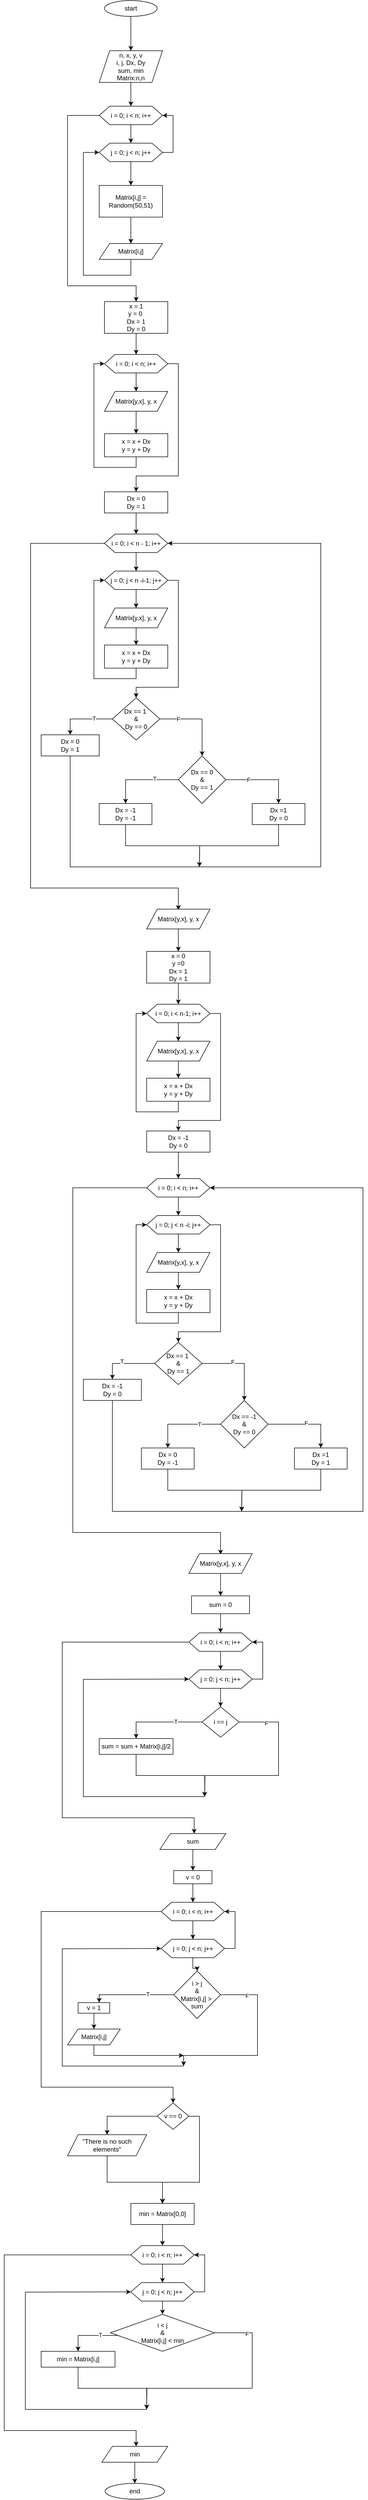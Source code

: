 <mxfile version="15.5.7" type="device"><diagram id="1k1u5qSZT7Tq1WpaiuuG" name="Page-1"><mxGraphModel dx="1221" dy="672" grid="1" gridSize="10" guides="1" tooltips="1" connect="1" arrows="1" fold="1" page="1" pageScale="1" pageWidth="827" pageHeight="1169" math="0" shadow="0"><root><mxCell id="0"/><mxCell id="1" parent="0"/><mxCell id="wNtb1udizEeL7mO5j3pM-4" value="" style="edgeStyle=orthogonalEdgeStyle;rounded=0;orthogonalLoop=1;jettySize=auto;html=1;" edge="1" parent="1" source="wNtb1udizEeL7mO5j3pM-2" target="wNtb1udizEeL7mO5j3pM-3"><mxGeometry relative="1" as="geometry"/></mxCell><mxCell id="wNtb1udizEeL7mO5j3pM-2" value="start" style="ellipse;whiteSpace=wrap;html=1;" vertex="1" parent="1"><mxGeometry x="340" y="40" width="100" height="30" as="geometry"/></mxCell><mxCell id="wNtb1udizEeL7mO5j3pM-6" value="" style="edgeStyle=orthogonalEdgeStyle;rounded=0;orthogonalLoop=1;jettySize=auto;html=1;" edge="1" parent="1" source="wNtb1udizEeL7mO5j3pM-3" target="wNtb1udizEeL7mO5j3pM-5"><mxGeometry relative="1" as="geometry"/></mxCell><mxCell id="wNtb1udizEeL7mO5j3pM-3" value="n, x, y, v&lt;br&gt;i, j, Dx, Dy&lt;br&gt;sum, min&lt;br&gt;Matrix:n,n&lt;br&gt;" style="shape=parallelogram;perimeter=parallelogramPerimeter;whiteSpace=wrap;html=1;fixedSize=1;" vertex="1" parent="1"><mxGeometry x="330" y="135" width="120" height="60" as="geometry"/></mxCell><mxCell id="wNtb1udizEeL7mO5j3pM-8" value="" style="edgeStyle=orthogonalEdgeStyle;rounded=0;orthogonalLoop=1;jettySize=auto;html=1;" edge="1" parent="1" source="wNtb1udizEeL7mO5j3pM-5" target="wNtb1udizEeL7mO5j3pM-7"><mxGeometry relative="1" as="geometry"/></mxCell><mxCell id="wNtb1udizEeL7mO5j3pM-15" style="edgeStyle=orthogonalEdgeStyle;rounded=0;orthogonalLoop=1;jettySize=auto;html=1;exitX=0;exitY=0.5;exitDx=0;exitDy=0;entryX=0.5;entryY=0;entryDx=0;entryDy=0;" edge="1" parent="1" source="wNtb1udizEeL7mO5j3pM-5" target="wNtb1udizEeL7mO5j3pM-16"><mxGeometry relative="1" as="geometry"><mxPoint x="400" y="640" as="targetPoint"/><Array as="points"><mxPoint x="270" y="258"/><mxPoint x="270" y="580"/><mxPoint x="400" y="580"/></Array></mxGeometry></mxCell><mxCell id="wNtb1udizEeL7mO5j3pM-5" value="i = 0; i &amp;lt; n; i++" style="shape=hexagon;perimeter=hexagonPerimeter2;whiteSpace=wrap;html=1;fixedSize=1;" vertex="1" parent="1"><mxGeometry x="330" y="240" width="120" height="35" as="geometry"/></mxCell><mxCell id="wNtb1udizEeL7mO5j3pM-10" value="" style="edgeStyle=orthogonalEdgeStyle;rounded=0;orthogonalLoop=1;jettySize=auto;html=1;" edge="1" parent="1" source="wNtb1udizEeL7mO5j3pM-7" target="wNtb1udizEeL7mO5j3pM-9"><mxGeometry relative="1" as="geometry"/></mxCell><mxCell id="wNtb1udizEeL7mO5j3pM-14" style="edgeStyle=orthogonalEdgeStyle;rounded=0;orthogonalLoop=1;jettySize=auto;html=1;exitX=1;exitY=0.5;exitDx=0;exitDy=0;entryX=1;entryY=0.5;entryDx=0;entryDy=0;" edge="1" parent="1" source="wNtb1udizEeL7mO5j3pM-7" target="wNtb1udizEeL7mO5j3pM-5"><mxGeometry relative="1" as="geometry"/></mxCell><mxCell id="wNtb1udizEeL7mO5j3pM-7" value="j = 0; j &amp;lt; n; j++" style="shape=hexagon;perimeter=hexagonPerimeter2;whiteSpace=wrap;html=1;fixedSize=1;" vertex="1" parent="1"><mxGeometry x="330" y="310" width="120" height="35" as="geometry"/></mxCell><mxCell id="wNtb1udizEeL7mO5j3pM-12" value="" style="edgeStyle=orthogonalEdgeStyle;rounded=0;orthogonalLoop=1;jettySize=auto;html=1;" edge="1" parent="1" source="wNtb1udizEeL7mO5j3pM-9" target="wNtb1udizEeL7mO5j3pM-11"><mxGeometry relative="1" as="geometry"/></mxCell><mxCell id="wNtb1udizEeL7mO5j3pM-9" value="Matrix[i,j] = Random(50,51)" style="whiteSpace=wrap;html=1;" vertex="1" parent="1"><mxGeometry x="330" y="390" width="120" height="60" as="geometry"/></mxCell><mxCell id="wNtb1udizEeL7mO5j3pM-13" style="edgeStyle=orthogonalEdgeStyle;rounded=0;orthogonalLoop=1;jettySize=auto;html=1;exitX=0.5;exitY=1;exitDx=0;exitDy=0;entryX=0;entryY=0.5;entryDx=0;entryDy=0;" edge="1" parent="1" source="wNtb1udizEeL7mO5j3pM-11" target="wNtb1udizEeL7mO5j3pM-7"><mxGeometry relative="1" as="geometry"><Array as="points"><mxPoint x="390" y="560"/><mxPoint x="300" y="560"/><mxPoint x="300" y="328"/></Array></mxGeometry></mxCell><mxCell id="wNtb1udizEeL7mO5j3pM-11" value="Matrix[i,j]" style="shape=parallelogram;perimeter=parallelogramPerimeter;whiteSpace=wrap;html=1;fixedSize=1;" vertex="1" parent="1"><mxGeometry x="330" y="500" width="120" height="30" as="geometry"/></mxCell><mxCell id="wNtb1udizEeL7mO5j3pM-19" value="" style="edgeStyle=orthogonalEdgeStyle;rounded=0;orthogonalLoop=1;jettySize=auto;html=1;" edge="1" parent="1" source="wNtb1udizEeL7mO5j3pM-16" target="wNtb1udizEeL7mO5j3pM-18"><mxGeometry relative="1" as="geometry"/></mxCell><mxCell id="wNtb1udizEeL7mO5j3pM-16" value="x = 1&lt;br&gt;y = 0&amp;nbsp;&lt;br&gt;Dx = 1&lt;br&gt;Dy = 0" style="rounded=0;whiteSpace=wrap;html=1;" vertex="1" parent="1"><mxGeometry x="340" y="610" width="120" height="60" as="geometry"/></mxCell><mxCell id="wNtb1udizEeL7mO5j3pM-21" value="" style="edgeStyle=orthogonalEdgeStyle;rounded=0;orthogonalLoop=1;jettySize=auto;html=1;" edge="1" parent="1" source="wNtb1udizEeL7mO5j3pM-18" target="wNtb1udizEeL7mO5j3pM-20"><mxGeometry relative="1" as="geometry"/></mxCell><mxCell id="wNtb1udizEeL7mO5j3pM-26" style="edgeStyle=orthogonalEdgeStyle;rounded=0;orthogonalLoop=1;jettySize=auto;html=1;exitX=1;exitY=0.5;exitDx=0;exitDy=0;entryX=0.5;entryY=0;entryDx=0;entryDy=0;" edge="1" parent="1" source="wNtb1udizEeL7mO5j3pM-18" target="wNtb1udizEeL7mO5j3pM-25"><mxGeometry relative="1" as="geometry"><Array as="points"><mxPoint x="480" y="728"/><mxPoint x="480" y="940"/><mxPoint x="400" y="940"/></Array></mxGeometry></mxCell><mxCell id="wNtb1udizEeL7mO5j3pM-18" value="i = 0; i &amp;lt; n; i++" style="shape=hexagon;perimeter=hexagonPerimeter2;whiteSpace=wrap;html=1;fixedSize=1;" vertex="1" parent="1"><mxGeometry x="340" y="710" width="120" height="35" as="geometry"/></mxCell><mxCell id="wNtb1udizEeL7mO5j3pM-23" value="" style="edgeStyle=orthogonalEdgeStyle;rounded=0;orthogonalLoop=1;jettySize=auto;html=1;" edge="1" parent="1" source="wNtb1udizEeL7mO5j3pM-20" target="wNtb1udizEeL7mO5j3pM-22"><mxGeometry relative="1" as="geometry"/></mxCell><mxCell id="wNtb1udizEeL7mO5j3pM-20" value="Matrix[y,x], y, x" style="shape=parallelogram;perimeter=parallelogramPerimeter;whiteSpace=wrap;html=1;fixedSize=1;" vertex="1" parent="1"><mxGeometry x="340" y="780" width="120" height="37.5" as="geometry"/></mxCell><mxCell id="wNtb1udizEeL7mO5j3pM-24" style="edgeStyle=orthogonalEdgeStyle;rounded=0;orthogonalLoop=1;jettySize=auto;html=1;exitX=0.5;exitY=1;exitDx=0;exitDy=0;entryX=0;entryY=0.5;entryDx=0;entryDy=0;" edge="1" parent="1" source="wNtb1udizEeL7mO5j3pM-22" target="wNtb1udizEeL7mO5j3pM-18"><mxGeometry relative="1" as="geometry"/></mxCell><mxCell id="wNtb1udizEeL7mO5j3pM-22" value="x = x + Dx&lt;br&gt;y = y + Dy" style="whiteSpace=wrap;html=1;" vertex="1" parent="1"><mxGeometry x="340" y="860" width="120" height="43.75" as="geometry"/></mxCell><mxCell id="wNtb1udizEeL7mO5j3pM-28" value="" style="edgeStyle=orthogonalEdgeStyle;rounded=0;orthogonalLoop=1;jettySize=auto;html=1;entryX=0.5;entryY=0;entryDx=0;entryDy=0;" edge="1" parent="1" source="wNtb1udizEeL7mO5j3pM-25" target="wNtb1udizEeL7mO5j3pM-29"><mxGeometry relative="1" as="geometry"><mxPoint x="400" y="1070" as="targetPoint"/></mxGeometry></mxCell><mxCell id="wNtb1udizEeL7mO5j3pM-25" value="Dx = 0&lt;br&gt;Dy = 1" style="rounded=0;whiteSpace=wrap;html=1;" vertex="1" parent="1"><mxGeometry x="340" y="970" width="120" height="40" as="geometry"/></mxCell><mxCell id="wNtb1udizEeL7mO5j3pM-31" value="" style="edgeStyle=orthogonalEdgeStyle;rounded=0;orthogonalLoop=1;jettySize=auto;html=1;" edge="1" parent="1" source="wNtb1udizEeL7mO5j3pM-29" target="wNtb1udizEeL7mO5j3pM-30"><mxGeometry relative="1" as="geometry"/></mxCell><mxCell id="wNtb1udizEeL7mO5j3pM-52" style="edgeStyle=orthogonalEdgeStyle;rounded=0;orthogonalLoop=1;jettySize=auto;html=1;exitX=0;exitY=0.5;exitDx=0;exitDy=0;" edge="1" parent="1" source="wNtb1udizEeL7mO5j3pM-29"><mxGeometry relative="1" as="geometry"><mxPoint x="480" y="1761.6" as="targetPoint"/><Array as="points"><mxPoint x="200" y="1068"/><mxPoint x="200" y="1720"/><mxPoint x="480" y="1720"/></Array></mxGeometry></mxCell><mxCell id="wNtb1udizEeL7mO5j3pM-29" value="i = 0; i &amp;lt; n - 1; i++" style="shape=hexagon;perimeter=hexagonPerimeter2;whiteSpace=wrap;html=1;fixedSize=1;" vertex="1" parent="1"><mxGeometry x="340" y="1050" width="120" height="35" as="geometry"/></mxCell><mxCell id="wNtb1udizEeL7mO5j3pM-33" value="" style="edgeStyle=orthogonalEdgeStyle;rounded=0;orthogonalLoop=1;jettySize=auto;html=1;" edge="1" parent="1" source="wNtb1udizEeL7mO5j3pM-30" target="wNtb1udizEeL7mO5j3pM-32"><mxGeometry relative="1" as="geometry"/></mxCell><mxCell id="wNtb1udizEeL7mO5j3pM-37" style="edgeStyle=orthogonalEdgeStyle;rounded=0;orthogonalLoop=1;jettySize=auto;html=1;exitX=1;exitY=0.5;exitDx=0;exitDy=0;" edge="1" parent="1" source="wNtb1udizEeL7mO5j3pM-30"><mxGeometry relative="1" as="geometry"><mxPoint x="400" y="1360" as="targetPoint"/><Array as="points"><mxPoint x="480" y="1138"/><mxPoint x="480" y="1340"/><mxPoint x="400" y="1340"/></Array></mxGeometry></mxCell><mxCell id="wNtb1udizEeL7mO5j3pM-30" value="j = 0; j &amp;lt; n -i-1; j++" style="shape=hexagon;perimeter=hexagonPerimeter2;whiteSpace=wrap;html=1;fixedSize=1;" vertex="1" parent="1"><mxGeometry x="340" y="1120" width="120" height="35" as="geometry"/></mxCell><mxCell id="wNtb1udizEeL7mO5j3pM-35" value="" style="edgeStyle=orthogonalEdgeStyle;rounded=0;orthogonalLoop=1;jettySize=auto;html=1;" edge="1" parent="1" source="wNtb1udizEeL7mO5j3pM-32" target="wNtb1udizEeL7mO5j3pM-34"><mxGeometry relative="1" as="geometry"/></mxCell><mxCell id="wNtb1udizEeL7mO5j3pM-32" value="Matrix[y,x], y, x" style="shape=parallelogram;perimeter=parallelogramPerimeter;whiteSpace=wrap;html=1;fixedSize=1;" vertex="1" parent="1"><mxGeometry x="340" y="1190" width="120" height="37.5" as="geometry"/></mxCell><mxCell id="wNtb1udizEeL7mO5j3pM-36" style="edgeStyle=orthogonalEdgeStyle;rounded=0;orthogonalLoop=1;jettySize=auto;html=1;exitX=0.5;exitY=1;exitDx=0;exitDy=0;entryX=0;entryY=0.5;entryDx=0;entryDy=0;" edge="1" parent="1" source="wNtb1udizEeL7mO5j3pM-34" target="wNtb1udizEeL7mO5j3pM-30"><mxGeometry relative="1" as="geometry"/></mxCell><mxCell id="wNtb1udizEeL7mO5j3pM-34" value="x = x + Dx&lt;br&gt;y = y + Dy" style="whiteSpace=wrap;html=1;" vertex="1" parent="1"><mxGeometry x="340" y="1260" width="120" height="43.75" as="geometry"/></mxCell><mxCell id="wNtb1udizEeL7mO5j3pM-40" value="" style="edgeStyle=orthogonalEdgeStyle;rounded=0;orthogonalLoop=1;jettySize=auto;html=1;entryX=0.5;entryY=0;entryDx=0;entryDy=0;" edge="1" parent="1" source="wNtb1udizEeL7mO5j3pM-38" target="wNtb1udizEeL7mO5j3pM-39"><mxGeometry relative="1" as="geometry"><Array as="points"><mxPoint x="275" y="1400"/></Array></mxGeometry></mxCell><mxCell id="wNtb1udizEeL7mO5j3pM-158" value="T" style="edgeLabel;html=1;align=center;verticalAlign=middle;resizable=0;points=[];" vertex="1" connectable="0" parent="wNtb1udizEeL7mO5j3pM-40"><mxGeometry x="-0.366" y="-1" relative="1" as="geometry"><mxPoint as="offset"/></mxGeometry></mxCell><mxCell id="wNtb1udizEeL7mO5j3pM-42" value="" style="edgeStyle=orthogonalEdgeStyle;rounded=0;orthogonalLoop=1;jettySize=auto;html=1;" edge="1" parent="1" source="wNtb1udizEeL7mO5j3pM-38" target="wNtb1udizEeL7mO5j3pM-41"><mxGeometry relative="1" as="geometry"/></mxCell><mxCell id="wNtb1udizEeL7mO5j3pM-159" value="F" style="edgeLabel;html=1;align=center;verticalAlign=middle;resizable=0;points=[];" vertex="1" connectable="0" parent="wNtb1udizEeL7mO5j3pM-42"><mxGeometry x="-0.532" relative="1" as="geometry"><mxPoint as="offset"/></mxGeometry></mxCell><mxCell id="wNtb1udizEeL7mO5j3pM-38" value="Dx == 1&amp;nbsp;&lt;br&gt;&amp;amp;&lt;br&gt;Dy == 0" style="rhombus;whiteSpace=wrap;html=1;" vertex="1" parent="1"><mxGeometry x="355" y="1360" width="90" height="80" as="geometry"/></mxCell><mxCell id="wNtb1udizEeL7mO5j3pM-51" style="edgeStyle=orthogonalEdgeStyle;rounded=0;orthogonalLoop=1;jettySize=auto;html=1;exitX=0.5;exitY=1;exitDx=0;exitDy=0;entryX=1;entryY=0.5;entryDx=0;entryDy=0;" edge="1" parent="1" source="wNtb1udizEeL7mO5j3pM-39" target="wNtb1udizEeL7mO5j3pM-29"><mxGeometry relative="1" as="geometry"><mxPoint x="520" y="1710" as="targetPoint"/><Array as="points"><mxPoint x="275" y="1680"/><mxPoint x="750" y="1680"/><mxPoint x="750" y="1068"/></Array></mxGeometry></mxCell><mxCell id="wNtb1udizEeL7mO5j3pM-39" value="Dx = 0&lt;br&gt;Dy = 1" style="whiteSpace=wrap;html=1;" vertex="1" parent="1"><mxGeometry x="220" y="1430" width="110" height="40" as="geometry"/></mxCell><mxCell id="wNtb1udizEeL7mO5j3pM-44" value="" style="edgeStyle=orthogonalEdgeStyle;rounded=0;orthogonalLoop=1;jettySize=auto;html=1;" edge="1" parent="1" source="wNtb1udizEeL7mO5j3pM-41" target="wNtb1udizEeL7mO5j3pM-43"><mxGeometry relative="1" as="geometry"><Array as="points"><mxPoint x="380" y="1515"/></Array></mxGeometry></mxCell><mxCell id="wNtb1udizEeL7mO5j3pM-160" value="T" style="edgeLabel;html=1;align=center;verticalAlign=middle;resizable=0;points=[];" vertex="1" connectable="0" parent="wNtb1udizEeL7mO5j3pM-44"><mxGeometry x="-0.375" y="-2" relative="1" as="geometry"><mxPoint as="offset"/></mxGeometry></mxCell><mxCell id="wNtb1udizEeL7mO5j3pM-48" value="" style="edgeStyle=orthogonalEdgeStyle;rounded=0;orthogonalLoop=1;jettySize=auto;html=1;" edge="1" parent="1" source="wNtb1udizEeL7mO5j3pM-41" target="wNtb1udizEeL7mO5j3pM-47"><mxGeometry relative="1" as="geometry"><Array as="points"><mxPoint x="670" y="1515"/></Array></mxGeometry></mxCell><mxCell id="wNtb1udizEeL7mO5j3pM-161" value="F" style="edgeLabel;html=1;align=center;verticalAlign=middle;resizable=0;points=[];" vertex="1" connectable="0" parent="wNtb1udizEeL7mO5j3pM-48"><mxGeometry x="-0.41" relative="1" as="geometry"><mxPoint as="offset"/></mxGeometry></mxCell><mxCell id="wNtb1udizEeL7mO5j3pM-41" value="Dx == 0&lt;br&gt;&amp;amp;&lt;br&gt;Dy == 1" style="rhombus;whiteSpace=wrap;html=1;" vertex="1" parent="1"><mxGeometry x="480" y="1470" width="90" height="90" as="geometry"/></mxCell><mxCell id="wNtb1udizEeL7mO5j3pM-50" style="edgeStyle=orthogonalEdgeStyle;rounded=0;orthogonalLoop=1;jettySize=auto;html=1;exitX=0.5;exitY=1;exitDx=0;exitDy=0;" edge="1" parent="1" source="wNtb1udizEeL7mO5j3pM-43"><mxGeometry relative="1" as="geometry"><mxPoint x="520" y="1680" as="targetPoint"/></mxGeometry></mxCell><mxCell id="wNtb1udizEeL7mO5j3pM-43" value="Dx = -1&lt;br&gt;Dy = -1" style="whiteSpace=wrap;html=1;" vertex="1" parent="1"><mxGeometry x="330" y="1560" width="100" height="40" as="geometry"/></mxCell><mxCell id="wNtb1udizEeL7mO5j3pM-49" style="edgeStyle=orthogonalEdgeStyle;rounded=0;orthogonalLoop=1;jettySize=auto;html=1;exitX=0.5;exitY=1;exitDx=0;exitDy=0;" edge="1" parent="1" source="wNtb1udizEeL7mO5j3pM-47"><mxGeometry relative="1" as="geometry"><mxPoint x="520" y="1680" as="targetPoint"/></mxGeometry></mxCell><mxCell id="wNtb1udizEeL7mO5j3pM-47" value="Dx =1&lt;br&gt;Dy = 0" style="whiteSpace=wrap;html=1;" vertex="1" parent="1"><mxGeometry x="620" y="1560" width="100" height="40" as="geometry"/></mxCell><mxCell id="wNtb1udizEeL7mO5j3pM-55" value="" style="edgeStyle=orthogonalEdgeStyle;rounded=0;orthogonalLoop=1;jettySize=auto;html=1;" edge="1" parent="1" source="wNtb1udizEeL7mO5j3pM-53" target="wNtb1udizEeL7mO5j3pM-54"><mxGeometry relative="1" as="geometry"/></mxCell><mxCell id="wNtb1udizEeL7mO5j3pM-53" value="Matrix[y,x], y, x" style="shape=parallelogram;perimeter=parallelogramPerimeter;whiteSpace=wrap;html=1;fixedSize=1;" vertex="1" parent="1"><mxGeometry x="420" y="1760" width="120" height="37.5" as="geometry"/></mxCell><mxCell id="wNtb1udizEeL7mO5j3pM-65" value="" style="edgeStyle=orthogonalEdgeStyle;rounded=0;orthogonalLoop=1;jettySize=auto;html=1;entryX=0.5;entryY=0;entryDx=0;entryDy=0;" edge="1" parent="1" source="wNtb1udizEeL7mO5j3pM-54" target="wNtb1udizEeL7mO5j3pM-58"><mxGeometry relative="1" as="geometry"/></mxCell><mxCell id="wNtb1udizEeL7mO5j3pM-54" value="x = 0&lt;br&gt;&amp;nbsp;y =0&amp;nbsp;&lt;br&gt;Dx = 1&lt;br&gt;Dy = 1" style="whiteSpace=wrap;html=1;" vertex="1" parent="1"><mxGeometry x="420" y="1840" width="120" height="60" as="geometry"/></mxCell><mxCell id="wNtb1udizEeL7mO5j3pM-56" value="" style="edgeStyle=orthogonalEdgeStyle;rounded=0;orthogonalLoop=1;jettySize=auto;html=1;" edge="1" parent="1" source="wNtb1udizEeL7mO5j3pM-58" target="wNtb1udizEeL7mO5j3pM-60"><mxGeometry relative="1" as="geometry"/></mxCell><mxCell id="wNtb1udizEeL7mO5j3pM-57" style="edgeStyle=orthogonalEdgeStyle;rounded=0;orthogonalLoop=1;jettySize=auto;html=1;exitX=1;exitY=0.5;exitDx=0;exitDy=0;entryX=0.5;entryY=0;entryDx=0;entryDy=0;" edge="1" parent="1" source="wNtb1udizEeL7mO5j3pM-58" target="wNtb1udizEeL7mO5j3pM-64"><mxGeometry relative="1" as="geometry"><Array as="points"><mxPoint x="560" y="1958"/><mxPoint x="560" y="2160"/><mxPoint x="480" y="2160"/></Array></mxGeometry></mxCell><mxCell id="wNtb1udizEeL7mO5j3pM-58" value="i = 0; i &amp;lt; n-1; i++" style="shape=hexagon;perimeter=hexagonPerimeter2;whiteSpace=wrap;html=1;fixedSize=1;" vertex="1" parent="1"><mxGeometry x="420" y="1940" width="120" height="35" as="geometry"/></mxCell><mxCell id="wNtb1udizEeL7mO5j3pM-59" value="" style="edgeStyle=orthogonalEdgeStyle;rounded=0;orthogonalLoop=1;jettySize=auto;html=1;" edge="1" parent="1" source="wNtb1udizEeL7mO5j3pM-60" target="wNtb1udizEeL7mO5j3pM-62"><mxGeometry relative="1" as="geometry"/></mxCell><mxCell id="wNtb1udizEeL7mO5j3pM-60" value="Matrix[y,x], y, x" style="shape=parallelogram;perimeter=parallelogramPerimeter;whiteSpace=wrap;html=1;fixedSize=1;" vertex="1" parent="1"><mxGeometry x="420" y="2010" width="120" height="37.5" as="geometry"/></mxCell><mxCell id="wNtb1udizEeL7mO5j3pM-61" style="edgeStyle=orthogonalEdgeStyle;rounded=0;orthogonalLoop=1;jettySize=auto;html=1;exitX=0.5;exitY=1;exitDx=0;exitDy=0;entryX=0;entryY=0.5;entryDx=0;entryDy=0;" edge="1" parent="1" source="wNtb1udizEeL7mO5j3pM-62" target="wNtb1udizEeL7mO5j3pM-58"><mxGeometry relative="1" as="geometry"/></mxCell><mxCell id="wNtb1udizEeL7mO5j3pM-62" value="x = x + Dx&lt;br&gt;y = y + Dy" style="whiteSpace=wrap;html=1;" vertex="1" parent="1"><mxGeometry x="420" y="2080" width="120" height="43.75" as="geometry"/></mxCell><mxCell id="wNtb1udizEeL7mO5j3pM-89" value="" style="edgeStyle=orthogonalEdgeStyle;rounded=0;orthogonalLoop=1;jettySize=auto;html=1;" edge="1" parent="1" source="wNtb1udizEeL7mO5j3pM-64" target="wNtb1udizEeL7mO5j3pM-68"><mxGeometry relative="1" as="geometry"/></mxCell><mxCell id="wNtb1udizEeL7mO5j3pM-64" value="Dx = -1&lt;br&gt;Dy = 0" style="rounded=0;whiteSpace=wrap;html=1;" vertex="1" parent="1"><mxGeometry x="420" y="2180" width="120" height="40" as="geometry"/></mxCell><mxCell id="wNtb1udizEeL7mO5j3pM-66" value="" style="edgeStyle=orthogonalEdgeStyle;rounded=0;orthogonalLoop=1;jettySize=auto;html=1;" edge="1" parent="1" source="wNtb1udizEeL7mO5j3pM-68" target="wNtb1udizEeL7mO5j3pM-71"><mxGeometry relative="1" as="geometry"/></mxCell><mxCell id="wNtb1udizEeL7mO5j3pM-67" style="edgeStyle=orthogonalEdgeStyle;rounded=0;orthogonalLoop=1;jettySize=auto;html=1;exitX=0;exitY=0.5;exitDx=0;exitDy=0;" edge="1" parent="1" source="wNtb1udizEeL7mO5j3pM-68"><mxGeometry relative="1" as="geometry"><mxPoint x="560" y="2981.6" as="targetPoint"/><Array as="points"><mxPoint x="280" y="2288"/><mxPoint x="280" y="2940"/><mxPoint x="560" y="2940"/></Array></mxGeometry></mxCell><mxCell id="wNtb1udizEeL7mO5j3pM-68" value="i = 0; i &amp;lt; n; i++" style="shape=hexagon;perimeter=hexagonPerimeter2;whiteSpace=wrap;html=1;fixedSize=1;" vertex="1" parent="1"><mxGeometry x="420" y="2270" width="120" height="35" as="geometry"/></mxCell><mxCell id="wNtb1udizEeL7mO5j3pM-69" value="" style="edgeStyle=orthogonalEdgeStyle;rounded=0;orthogonalLoop=1;jettySize=auto;html=1;" edge="1" parent="1" source="wNtb1udizEeL7mO5j3pM-71" target="wNtb1udizEeL7mO5j3pM-73"><mxGeometry relative="1" as="geometry"/></mxCell><mxCell id="wNtb1udizEeL7mO5j3pM-70" style="edgeStyle=orthogonalEdgeStyle;rounded=0;orthogonalLoop=1;jettySize=auto;html=1;exitX=1;exitY=0.5;exitDx=0;exitDy=0;" edge="1" parent="1" source="wNtb1udizEeL7mO5j3pM-71"><mxGeometry relative="1" as="geometry"><mxPoint x="480" y="2580" as="targetPoint"/><Array as="points"><mxPoint x="560" y="2358"/><mxPoint x="560" y="2560"/><mxPoint x="480" y="2560"/></Array></mxGeometry></mxCell><mxCell id="wNtb1udizEeL7mO5j3pM-71" value="j = 0; j &amp;lt; n -i; j++" style="shape=hexagon;perimeter=hexagonPerimeter2;whiteSpace=wrap;html=1;fixedSize=1;" vertex="1" parent="1"><mxGeometry x="420" y="2340" width="120" height="35" as="geometry"/></mxCell><mxCell id="wNtb1udizEeL7mO5j3pM-72" value="" style="edgeStyle=orthogonalEdgeStyle;rounded=0;orthogonalLoop=1;jettySize=auto;html=1;" edge="1" parent="1" source="wNtb1udizEeL7mO5j3pM-73" target="wNtb1udizEeL7mO5j3pM-75"><mxGeometry relative="1" as="geometry"/></mxCell><mxCell id="wNtb1udizEeL7mO5j3pM-73" value="Matrix[y,x], y, x" style="shape=parallelogram;perimeter=parallelogramPerimeter;whiteSpace=wrap;html=1;fixedSize=1;" vertex="1" parent="1"><mxGeometry x="420" y="2410" width="120" height="37.5" as="geometry"/></mxCell><mxCell id="wNtb1udizEeL7mO5j3pM-74" style="edgeStyle=orthogonalEdgeStyle;rounded=0;orthogonalLoop=1;jettySize=auto;html=1;exitX=0.5;exitY=1;exitDx=0;exitDy=0;entryX=0;entryY=0.5;entryDx=0;entryDy=0;" edge="1" parent="1" source="wNtb1udizEeL7mO5j3pM-75" target="wNtb1udizEeL7mO5j3pM-71"><mxGeometry relative="1" as="geometry"/></mxCell><mxCell id="wNtb1udizEeL7mO5j3pM-75" value="x = x + Dx&lt;br&gt;y = y + Dy" style="whiteSpace=wrap;html=1;" vertex="1" parent="1"><mxGeometry x="420" y="2480" width="120" height="43.75" as="geometry"/></mxCell><mxCell id="wNtb1udizEeL7mO5j3pM-76" value="" style="edgeStyle=orthogonalEdgeStyle;rounded=0;orthogonalLoop=1;jettySize=auto;html=1;entryX=0.5;entryY=0;entryDx=0;entryDy=0;" edge="1" parent="1" source="wNtb1udizEeL7mO5j3pM-78" target="wNtb1udizEeL7mO5j3pM-80"><mxGeometry relative="1" as="geometry"><Array as="points"><mxPoint x="355" y="2620"/></Array></mxGeometry></mxCell><mxCell id="wNtb1udizEeL7mO5j3pM-110" value="T" style="edgeLabel;html=1;align=center;verticalAlign=middle;resizable=0;points=[];" vertex="1" connectable="0" parent="wNtb1udizEeL7mO5j3pM-76"><mxGeometry x="0.135" y="-4" relative="1" as="geometry"><mxPoint as="offset"/></mxGeometry></mxCell><mxCell id="wNtb1udizEeL7mO5j3pM-77" value="" style="edgeStyle=orthogonalEdgeStyle;rounded=0;orthogonalLoop=1;jettySize=auto;html=1;" edge="1" parent="1" source="wNtb1udizEeL7mO5j3pM-78" target="wNtb1udizEeL7mO5j3pM-83"><mxGeometry relative="1" as="geometry"/></mxCell><mxCell id="wNtb1udizEeL7mO5j3pM-111" value="F" style="edgeLabel;html=1;align=center;verticalAlign=middle;resizable=0;points=[];" vertex="1" connectable="0" parent="wNtb1udizEeL7mO5j3pM-77"><mxGeometry x="-0.232" y="3" relative="1" as="geometry"><mxPoint as="offset"/></mxGeometry></mxCell><mxCell id="wNtb1udizEeL7mO5j3pM-78" value="Dx == 1&amp;nbsp;&lt;br&gt;&amp;amp;&lt;br&gt;Dy == 1" style="rhombus;whiteSpace=wrap;html=1;" vertex="1" parent="1"><mxGeometry x="435" y="2580" width="90" height="80" as="geometry"/></mxCell><mxCell id="wNtb1udizEeL7mO5j3pM-79" style="edgeStyle=orthogonalEdgeStyle;rounded=0;orthogonalLoop=1;jettySize=auto;html=1;exitX=0.5;exitY=1;exitDx=0;exitDy=0;entryX=1;entryY=0.5;entryDx=0;entryDy=0;" edge="1" parent="1" source="wNtb1udizEeL7mO5j3pM-80" target="wNtb1udizEeL7mO5j3pM-68"><mxGeometry relative="1" as="geometry"><mxPoint x="600" y="2930" as="targetPoint"/><Array as="points"><mxPoint x="355" y="2900"/><mxPoint x="830" y="2900"/><mxPoint x="830" y="2288"/></Array></mxGeometry></mxCell><mxCell id="wNtb1udizEeL7mO5j3pM-80" value="Dx = -1&lt;br&gt;Dy = 0" style="whiteSpace=wrap;html=1;" vertex="1" parent="1"><mxGeometry x="300" y="2650" width="110" height="40" as="geometry"/></mxCell><mxCell id="wNtb1udizEeL7mO5j3pM-81" value="" style="edgeStyle=orthogonalEdgeStyle;rounded=0;orthogonalLoop=1;jettySize=auto;html=1;" edge="1" parent="1" source="wNtb1udizEeL7mO5j3pM-83" target="wNtb1udizEeL7mO5j3pM-85"><mxGeometry relative="1" as="geometry"><Array as="points"><mxPoint x="460" y="2735"/></Array></mxGeometry></mxCell><mxCell id="wNtb1udizEeL7mO5j3pM-107" value="T" style="edgeLabel;html=1;align=center;verticalAlign=middle;resizable=0;points=[];" vertex="1" connectable="0" parent="wNtb1udizEeL7mO5j3pM-81"><mxGeometry x="-0.443" relative="1" as="geometry"><mxPoint as="offset"/></mxGeometry></mxCell><mxCell id="wNtb1udizEeL7mO5j3pM-82" value="" style="edgeStyle=orthogonalEdgeStyle;rounded=0;orthogonalLoop=1;jettySize=auto;html=1;" edge="1" parent="1" source="wNtb1udizEeL7mO5j3pM-83" target="wNtb1udizEeL7mO5j3pM-87"><mxGeometry relative="1" as="geometry"><Array as="points"><mxPoint x="750" y="2735"/></Array></mxGeometry></mxCell><mxCell id="wNtb1udizEeL7mO5j3pM-109" value="F" style="edgeLabel;html=1;align=center;verticalAlign=middle;resizable=0;points=[];" vertex="1" connectable="0" parent="wNtb1udizEeL7mO5j3pM-82"><mxGeometry x="-0.012" y="2" relative="1" as="geometry"><mxPoint as="offset"/></mxGeometry></mxCell><mxCell id="wNtb1udizEeL7mO5j3pM-83" value="Dx == -1&lt;br&gt;&amp;amp;&lt;br&gt;Dy == 0" style="rhombus;whiteSpace=wrap;html=1;" vertex="1" parent="1"><mxGeometry x="560" y="2690" width="90" height="90" as="geometry"/></mxCell><mxCell id="wNtb1udizEeL7mO5j3pM-84" style="edgeStyle=orthogonalEdgeStyle;rounded=0;orthogonalLoop=1;jettySize=auto;html=1;exitX=0.5;exitY=1;exitDx=0;exitDy=0;" edge="1" parent="1" source="wNtb1udizEeL7mO5j3pM-85"><mxGeometry relative="1" as="geometry"><mxPoint x="600" y="2900" as="targetPoint"/></mxGeometry></mxCell><mxCell id="wNtb1udizEeL7mO5j3pM-85" value="Dx = 0&lt;br&gt;Dy = -1" style="whiteSpace=wrap;html=1;" vertex="1" parent="1"><mxGeometry x="410" y="2780" width="100" height="40" as="geometry"/></mxCell><mxCell id="wNtb1udizEeL7mO5j3pM-86" style="edgeStyle=orthogonalEdgeStyle;rounded=0;orthogonalLoop=1;jettySize=auto;html=1;exitX=0.5;exitY=1;exitDx=0;exitDy=0;" edge="1" parent="1" source="wNtb1udizEeL7mO5j3pM-87"><mxGeometry relative="1" as="geometry"><mxPoint x="600" y="2900" as="targetPoint"/></mxGeometry></mxCell><mxCell id="wNtb1udizEeL7mO5j3pM-87" value="Dx =1&lt;br&gt;Dy = 1" style="whiteSpace=wrap;html=1;" vertex="1" parent="1"><mxGeometry x="700" y="2780" width="100" height="40" as="geometry"/></mxCell><mxCell id="wNtb1udizEeL7mO5j3pM-91" value="" style="edgeStyle=orthogonalEdgeStyle;rounded=0;orthogonalLoop=1;jettySize=auto;html=1;" edge="1" parent="1" source="wNtb1udizEeL7mO5j3pM-88" target="wNtb1udizEeL7mO5j3pM-90"><mxGeometry relative="1" as="geometry"/></mxCell><mxCell id="wNtb1udizEeL7mO5j3pM-88" value="Matrix[y,x], y, x" style="shape=parallelogram;perimeter=parallelogramPerimeter;whiteSpace=wrap;html=1;fixedSize=1;" vertex="1" parent="1"><mxGeometry x="500" y="2980" width="120" height="37.5" as="geometry"/></mxCell><mxCell id="wNtb1udizEeL7mO5j3pM-93" value="" style="edgeStyle=orthogonalEdgeStyle;rounded=0;orthogonalLoop=1;jettySize=auto;html=1;" edge="1" parent="1" source="wNtb1udizEeL7mO5j3pM-90" target="wNtb1udizEeL7mO5j3pM-92"><mxGeometry relative="1" as="geometry"/></mxCell><mxCell id="wNtb1udizEeL7mO5j3pM-90" value="sum = 0" style="whiteSpace=wrap;html=1;" vertex="1" parent="1"><mxGeometry x="505" y="3060" width="110" height="33.75" as="geometry"/></mxCell><mxCell id="wNtb1udizEeL7mO5j3pM-95" value="" style="edgeStyle=orthogonalEdgeStyle;rounded=0;orthogonalLoop=1;jettySize=auto;html=1;" edge="1" parent="1" source="wNtb1udizEeL7mO5j3pM-92" target="wNtb1udizEeL7mO5j3pM-94"><mxGeometry relative="1" as="geometry"/></mxCell><mxCell id="wNtb1udizEeL7mO5j3pM-112" style="edgeStyle=orthogonalEdgeStyle;rounded=0;orthogonalLoop=1;jettySize=auto;html=1;exitX=0;exitY=0.5;exitDx=0;exitDy=0;" edge="1" parent="1" source="wNtb1udizEeL7mO5j3pM-92" target="wNtb1udizEeL7mO5j3pM-113"><mxGeometry relative="1" as="geometry"><mxPoint x="510" y="3520" as="targetPoint"/><Array as="points"><mxPoint x="260" y="3148"/><mxPoint x="260" y="3480"/><mxPoint x="510" y="3480"/></Array></mxGeometry></mxCell><mxCell id="wNtb1udizEeL7mO5j3pM-92" value="i = 0; i &amp;lt; n; i++" style="shape=hexagon;perimeter=hexagonPerimeter2;whiteSpace=wrap;html=1;fixedSize=1;" vertex="1" parent="1"><mxGeometry x="500" y="3130" width="120" height="35" as="geometry"/></mxCell><mxCell id="wNtb1udizEeL7mO5j3pM-97" value="" style="edgeStyle=orthogonalEdgeStyle;rounded=0;orthogonalLoop=1;jettySize=auto;html=1;" edge="1" parent="1" source="wNtb1udizEeL7mO5j3pM-94" target="wNtb1udizEeL7mO5j3pM-96"><mxGeometry relative="1" as="geometry"/></mxCell><mxCell id="wNtb1udizEeL7mO5j3pM-106" style="edgeStyle=orthogonalEdgeStyle;rounded=0;orthogonalLoop=1;jettySize=auto;html=1;exitX=1;exitY=0.5;exitDx=0;exitDy=0;entryX=1;entryY=0.5;entryDx=0;entryDy=0;" edge="1" parent="1" source="wNtb1udizEeL7mO5j3pM-94" target="wNtb1udizEeL7mO5j3pM-92"><mxGeometry relative="1" as="geometry"/></mxCell><mxCell id="wNtb1udizEeL7mO5j3pM-94" value="j = 0; j &amp;lt; n; j++" style="shape=hexagon;perimeter=hexagonPerimeter2;whiteSpace=wrap;html=1;fixedSize=1;" vertex="1" parent="1"><mxGeometry x="500" y="3200" width="120" height="35" as="geometry"/></mxCell><mxCell id="wNtb1udizEeL7mO5j3pM-99" value="" style="edgeStyle=orthogonalEdgeStyle;rounded=0;orthogonalLoop=1;jettySize=auto;html=1;" edge="1" parent="1" source="wNtb1udizEeL7mO5j3pM-96" target="wNtb1udizEeL7mO5j3pM-98"><mxGeometry relative="1" as="geometry"/></mxCell><mxCell id="wNtb1udizEeL7mO5j3pM-100" value="T" style="edgeLabel;html=1;align=center;verticalAlign=middle;resizable=0;points=[];" vertex="1" connectable="0" parent="wNtb1udizEeL7mO5j3pM-99"><mxGeometry x="-0.359" y="-1" relative="1" as="geometry"><mxPoint as="offset"/></mxGeometry></mxCell><mxCell id="wNtb1udizEeL7mO5j3pM-101" style="edgeStyle=orthogonalEdgeStyle;rounded=0;orthogonalLoop=1;jettySize=auto;html=1;exitX=1;exitY=0.5;exitDx=0;exitDy=0;" edge="1" parent="1" source="wNtb1udizEeL7mO5j3pM-96"><mxGeometry relative="1" as="geometry"><mxPoint x="530" y="3440" as="targetPoint"/><Array as="points"><mxPoint x="670" y="3299"/><mxPoint x="670" y="3400"/><mxPoint x="530" y="3400"/></Array></mxGeometry></mxCell><mxCell id="wNtb1udizEeL7mO5j3pM-102" value="F" style="edgeLabel;html=1;align=center;verticalAlign=middle;resizable=0;points=[];" vertex="1" connectable="0" parent="wNtb1udizEeL7mO5j3pM-101"><mxGeometry x="-0.71" y="-2" relative="1" as="geometry"><mxPoint as="offset"/></mxGeometry></mxCell><mxCell id="wNtb1udizEeL7mO5j3pM-96" value="i == j" style="rhombus;whiteSpace=wrap;html=1;" vertex="1" parent="1"><mxGeometry x="525" y="3270" width="70" height="57.5" as="geometry"/></mxCell><mxCell id="wNtb1udizEeL7mO5j3pM-103" style="edgeStyle=orthogonalEdgeStyle;rounded=0;orthogonalLoop=1;jettySize=auto;html=1;exitX=0.5;exitY=1;exitDx=0;exitDy=0;" edge="1" parent="1" source="wNtb1udizEeL7mO5j3pM-98"><mxGeometry relative="1" as="geometry"><mxPoint x="530" y="3440" as="targetPoint"/></mxGeometry></mxCell><mxCell id="wNtb1udizEeL7mO5j3pM-98" value="sum = sum + Matrix[i,j]/2" style="whiteSpace=wrap;html=1;" vertex="1" parent="1"><mxGeometry x="330" y="3330" width="140" height="30" as="geometry"/></mxCell><mxCell id="wNtb1udizEeL7mO5j3pM-105" value="" style="endArrow=classic;html=1;rounded=0;entryX=0;entryY=0.5;entryDx=0;entryDy=0;" edge="1" parent="1" target="wNtb1udizEeL7mO5j3pM-94"><mxGeometry width="50" height="50" relative="1" as="geometry"><mxPoint x="530" y="3440" as="sourcePoint"/><mxPoint x="300" y="3160" as="targetPoint"/><Array as="points"><mxPoint x="300" y="3440"/><mxPoint x="300" y="3320"/><mxPoint x="300" y="3218"/></Array></mxGeometry></mxCell><mxCell id="wNtb1udizEeL7mO5j3pM-115" value="" style="edgeStyle=orthogonalEdgeStyle;rounded=0;orthogonalLoop=1;jettySize=auto;html=1;" edge="1" parent="1" source="wNtb1udizEeL7mO5j3pM-113" target="wNtb1udizEeL7mO5j3pM-114"><mxGeometry relative="1" as="geometry"/></mxCell><mxCell id="wNtb1udizEeL7mO5j3pM-113" value="sum" style="shape=parallelogram;perimeter=parallelogramPerimeter;whiteSpace=wrap;html=1;fixedSize=1;" vertex="1" parent="1"><mxGeometry x="445" y="3510" width="125" height="30" as="geometry"/></mxCell><mxCell id="wNtb1udizEeL7mO5j3pM-130" value="" style="edgeStyle=orthogonalEdgeStyle;rounded=0;orthogonalLoop=1;jettySize=auto;html=1;entryX=0.5;entryY=0;entryDx=0;entryDy=0;" edge="1" parent="1" source="wNtb1udizEeL7mO5j3pM-114" target="wNtb1udizEeL7mO5j3pM-118"><mxGeometry relative="1" as="geometry"/></mxCell><mxCell id="wNtb1udizEeL7mO5j3pM-114" value="v = 0" style="whiteSpace=wrap;html=1;" vertex="1" parent="1"><mxGeometry x="471.25" y="3580" width="72.5" height="25" as="geometry"/></mxCell><mxCell id="wNtb1udizEeL7mO5j3pM-116" value="" style="edgeStyle=orthogonalEdgeStyle;rounded=0;orthogonalLoop=1;jettySize=auto;html=1;" edge="1" parent="1" source="wNtb1udizEeL7mO5j3pM-118" target="wNtb1udizEeL7mO5j3pM-121"><mxGeometry relative="1" as="geometry"/></mxCell><mxCell id="wNtb1udizEeL7mO5j3pM-117" style="edgeStyle=orthogonalEdgeStyle;rounded=0;orthogonalLoop=1;jettySize=auto;html=1;exitX=0;exitY=0.5;exitDx=0;exitDy=0;" edge="1" parent="1" source="wNtb1udizEeL7mO5j3pM-118"><mxGeometry relative="1" as="geometry"><mxPoint x="470" y="4020" as="targetPoint"/><Array as="points"><mxPoint x="220" y="3658"/><mxPoint x="220" y="3990"/><mxPoint x="470" y="3990"/></Array></mxGeometry></mxCell><mxCell id="wNtb1udizEeL7mO5j3pM-118" value="i = 0; i &amp;lt; n; i++" style="shape=hexagon;perimeter=hexagonPerimeter2;whiteSpace=wrap;html=1;fixedSize=1;" vertex="1" parent="1"><mxGeometry x="447.5" y="3640" width="120" height="35" as="geometry"/></mxCell><mxCell id="wNtb1udizEeL7mO5j3pM-119" value="" style="edgeStyle=orthogonalEdgeStyle;rounded=0;orthogonalLoop=1;jettySize=auto;html=1;" edge="1" parent="1" source="wNtb1udizEeL7mO5j3pM-121" target="wNtb1udizEeL7mO5j3pM-126"><mxGeometry relative="1" as="geometry"/></mxCell><mxCell id="wNtb1udizEeL7mO5j3pM-120" style="edgeStyle=orthogonalEdgeStyle;rounded=0;orthogonalLoop=1;jettySize=auto;html=1;exitX=1;exitY=0.5;exitDx=0;exitDy=0;entryX=1;entryY=0.5;entryDx=0;entryDy=0;" edge="1" parent="1" source="wNtb1udizEeL7mO5j3pM-121" target="wNtb1udizEeL7mO5j3pM-118"><mxGeometry relative="1" as="geometry"/></mxCell><mxCell id="wNtb1udizEeL7mO5j3pM-121" value="j = 0; j &amp;lt; n; j++" style="shape=hexagon;perimeter=hexagonPerimeter2;whiteSpace=wrap;html=1;fixedSize=1;" vertex="1" parent="1"><mxGeometry x="447.5" y="3710" width="120" height="35" as="geometry"/></mxCell><mxCell id="wNtb1udizEeL7mO5j3pM-122" value="" style="edgeStyle=orthogonalEdgeStyle;rounded=0;orthogonalLoop=1;jettySize=auto;html=1;" edge="1" parent="1" source="wNtb1udizEeL7mO5j3pM-126" target="wNtb1udizEeL7mO5j3pM-128"><mxGeometry relative="1" as="geometry"><Array as="points"><mxPoint x="330" y="3815"/></Array></mxGeometry></mxCell><mxCell id="wNtb1udizEeL7mO5j3pM-123" value="T" style="edgeLabel;html=1;align=center;verticalAlign=middle;resizable=0;points=[];" vertex="1" connectable="0" parent="wNtb1udizEeL7mO5j3pM-122"><mxGeometry x="-0.359" y="-1" relative="1" as="geometry"><mxPoint as="offset"/></mxGeometry></mxCell><mxCell id="wNtb1udizEeL7mO5j3pM-124" style="edgeStyle=orthogonalEdgeStyle;rounded=0;orthogonalLoop=1;jettySize=auto;html=1;exitX=1;exitY=0.5;exitDx=0;exitDy=0;" edge="1" parent="1" source="wNtb1udizEeL7mO5j3pM-126"><mxGeometry relative="1" as="geometry"><mxPoint x="490" y="3950" as="targetPoint"/><Array as="points"><mxPoint x="630" y="3815"/><mxPoint x="630" y="3930"/><mxPoint x="490" y="3930"/></Array></mxGeometry></mxCell><mxCell id="wNtb1udizEeL7mO5j3pM-125" value="F" style="edgeLabel;html=1;align=center;verticalAlign=middle;resizable=0;points=[];" vertex="1" connectable="0" parent="wNtb1udizEeL7mO5j3pM-124"><mxGeometry x="-0.71" y="-2" relative="1" as="geometry"><mxPoint as="offset"/></mxGeometry></mxCell><mxCell id="wNtb1udizEeL7mO5j3pM-126" value="i &amp;gt; j&lt;br&gt;&amp;amp;&lt;br&gt;Matrix[i,j] &amp;gt;&amp;nbsp; sum" style="rhombus;whiteSpace=wrap;html=1;" vertex="1" parent="1"><mxGeometry x="471.25" y="3770" width="88.75" height="90" as="geometry"/></mxCell><mxCell id="wNtb1udizEeL7mO5j3pM-132" value="" style="edgeStyle=orthogonalEdgeStyle;rounded=0;orthogonalLoop=1;jettySize=auto;html=1;" edge="1" parent="1" source="wNtb1udizEeL7mO5j3pM-128" target="wNtb1udizEeL7mO5j3pM-131"><mxGeometry relative="1" as="geometry"/></mxCell><mxCell id="wNtb1udizEeL7mO5j3pM-128" value="v = 1" style="whiteSpace=wrap;html=1;" vertex="1" parent="1"><mxGeometry x="290" y="3830" width="60" height="20" as="geometry"/></mxCell><mxCell id="wNtb1udizEeL7mO5j3pM-129" value="" style="endArrow=classic;html=1;rounded=0;entryX=0;entryY=0.5;entryDx=0;entryDy=0;" edge="1" parent="1" target="wNtb1udizEeL7mO5j3pM-121"><mxGeometry width="50" height="50" relative="1" as="geometry"><mxPoint x="490" y="3950" as="sourcePoint"/><mxPoint x="260" y="3670" as="targetPoint"/><Array as="points"><mxPoint x="370" y="3950"/><mxPoint x="330" y="3950"/><mxPoint x="260" y="3950"/><mxPoint x="260" y="3830"/><mxPoint x="260" y="3728"/></Array></mxGeometry></mxCell><mxCell id="wNtb1udizEeL7mO5j3pM-133" style="edgeStyle=orthogonalEdgeStyle;rounded=0;orthogonalLoop=1;jettySize=auto;html=1;exitX=0.5;exitY=1;exitDx=0;exitDy=0;" edge="1" parent="1" source="wNtb1udizEeL7mO5j3pM-131"><mxGeometry relative="1" as="geometry"><mxPoint x="490" y="3930" as="targetPoint"/><Array as="points"><mxPoint x="320" y="3930"/></Array></mxGeometry></mxCell><mxCell id="wNtb1udizEeL7mO5j3pM-131" value="Matrix[i,j]" style="shape=parallelogram;perimeter=parallelogramPerimeter;whiteSpace=wrap;html=1;fixedSize=1;" vertex="1" parent="1"><mxGeometry x="270" y="3880" width="100" height="30" as="geometry"/></mxCell><mxCell id="wNtb1udizEeL7mO5j3pM-136" value="" style="edgeStyle=orthogonalEdgeStyle;rounded=0;orthogonalLoop=1;jettySize=auto;html=1;" edge="1" parent="1" source="wNtb1udizEeL7mO5j3pM-134" target="wNtb1udizEeL7mO5j3pM-135"><mxGeometry relative="1" as="geometry"/></mxCell><mxCell id="wNtb1udizEeL7mO5j3pM-137" style="edgeStyle=orthogonalEdgeStyle;rounded=0;orthogonalLoop=1;jettySize=auto;html=1;exitX=1;exitY=0.5;exitDx=0;exitDy=0;" edge="1" parent="1" source="wNtb1udizEeL7mO5j3pM-134"><mxGeometry relative="1" as="geometry"><mxPoint x="450" y="4210.8" as="targetPoint"/><Array as="points"><mxPoint x="520" y="4045"/><mxPoint x="520" y="4170"/><mxPoint x="450" y="4170"/></Array></mxGeometry></mxCell><mxCell id="wNtb1udizEeL7mO5j3pM-134" value="v == 0" style="rhombus;whiteSpace=wrap;html=1;" vertex="1" parent="1"><mxGeometry x="440" y="4020" width="60" height="50" as="geometry"/></mxCell><mxCell id="wNtb1udizEeL7mO5j3pM-138" style="edgeStyle=orthogonalEdgeStyle;rounded=0;orthogonalLoop=1;jettySize=auto;html=1;exitX=0.5;exitY=1;exitDx=0;exitDy=0;" edge="1" parent="1" source="wNtb1udizEeL7mO5j3pM-135"><mxGeometry relative="1" as="geometry"><mxPoint x="450" y="4210" as="targetPoint"/><Array as="points"><mxPoint x="345" y="4170"/><mxPoint x="450" y="4170"/></Array></mxGeometry></mxCell><mxCell id="wNtb1udizEeL7mO5j3pM-135" value="&quot;There is no such elements&quot;" style="shape=parallelogram;perimeter=parallelogramPerimeter;whiteSpace=wrap;html=1;fixedSize=1;" vertex="1" parent="1"><mxGeometry x="270" y="4080" width="150" height="40" as="geometry"/></mxCell><mxCell id="wNtb1udizEeL7mO5j3pM-155" value="" style="edgeStyle=orthogonalEdgeStyle;rounded=0;orthogonalLoop=1;jettySize=auto;html=1;entryX=0.5;entryY=0;entryDx=0;entryDy=0;" edge="1" parent="1" source="wNtb1udizEeL7mO5j3pM-139" target="wNtb1udizEeL7mO5j3pM-142"><mxGeometry relative="1" as="geometry"/></mxCell><mxCell id="wNtb1udizEeL7mO5j3pM-139" value="min = Matrix[0,0]" style="rounded=0;whiteSpace=wrap;html=1;" vertex="1" parent="1"><mxGeometry x="390" y="4210" width="120" height="40" as="geometry"/></mxCell><mxCell id="wNtb1udizEeL7mO5j3pM-140" value="" style="edgeStyle=orthogonalEdgeStyle;rounded=0;orthogonalLoop=1;jettySize=auto;html=1;" edge="1" parent="1" source="wNtb1udizEeL7mO5j3pM-142" target="wNtb1udizEeL7mO5j3pM-145"><mxGeometry relative="1" as="geometry"/></mxCell><mxCell id="wNtb1udizEeL7mO5j3pM-141" style="edgeStyle=orthogonalEdgeStyle;rounded=0;orthogonalLoop=1;jettySize=auto;html=1;exitX=0;exitY=0.5;exitDx=0;exitDy=0;" edge="1" parent="1" source="wNtb1udizEeL7mO5j3pM-142" target="wNtb1udizEeL7mO5j3pM-154"><mxGeometry relative="1" as="geometry"><mxPoint x="400" y="4680" as="targetPoint"/><Array as="points"><mxPoint x="150" y="4308"/><mxPoint x="150" y="4640"/><mxPoint x="400" y="4640"/></Array></mxGeometry></mxCell><mxCell id="wNtb1udizEeL7mO5j3pM-142" value="i = 0; i &amp;lt; n; i++" style="shape=hexagon;perimeter=hexagonPerimeter2;whiteSpace=wrap;html=1;fixedSize=1;" vertex="1" parent="1"><mxGeometry x="390" y="4290" width="120" height="35" as="geometry"/></mxCell><mxCell id="wNtb1udizEeL7mO5j3pM-143" value="" style="edgeStyle=orthogonalEdgeStyle;rounded=0;orthogonalLoop=1;jettySize=auto;html=1;" edge="1" parent="1" source="wNtb1udizEeL7mO5j3pM-145" target="wNtb1udizEeL7mO5j3pM-150"><mxGeometry relative="1" as="geometry"/></mxCell><mxCell id="wNtb1udizEeL7mO5j3pM-144" style="edgeStyle=orthogonalEdgeStyle;rounded=0;orthogonalLoop=1;jettySize=auto;html=1;exitX=1;exitY=0.5;exitDx=0;exitDy=0;entryX=1;entryY=0.5;entryDx=0;entryDy=0;" edge="1" parent="1" source="wNtb1udizEeL7mO5j3pM-145" target="wNtb1udizEeL7mO5j3pM-142"><mxGeometry relative="1" as="geometry"/></mxCell><mxCell id="wNtb1udizEeL7mO5j3pM-145" value="j = 0; j &amp;lt; n; j++" style="shape=hexagon;perimeter=hexagonPerimeter2;whiteSpace=wrap;html=1;fixedSize=1;" vertex="1" parent="1"><mxGeometry x="390" y="4360" width="120" height="35" as="geometry"/></mxCell><mxCell id="wNtb1udizEeL7mO5j3pM-146" value="" style="edgeStyle=orthogonalEdgeStyle;rounded=0;orthogonalLoop=1;jettySize=auto;html=1;" edge="1" parent="1" source="wNtb1udizEeL7mO5j3pM-150" target="wNtb1udizEeL7mO5j3pM-152"><mxGeometry relative="1" as="geometry"><Array as="points"><mxPoint x="290" y="4460"/></Array></mxGeometry></mxCell><mxCell id="wNtb1udizEeL7mO5j3pM-147" value="T" style="edgeLabel;html=1;align=center;verticalAlign=middle;resizable=0;points=[];" vertex="1" connectable="0" parent="wNtb1udizEeL7mO5j3pM-146"><mxGeometry x="-0.359" y="-1" relative="1" as="geometry"><mxPoint as="offset"/></mxGeometry></mxCell><mxCell id="wNtb1udizEeL7mO5j3pM-148" style="edgeStyle=orthogonalEdgeStyle;rounded=0;orthogonalLoop=1;jettySize=auto;html=1;exitX=1;exitY=0.5;exitDx=0;exitDy=0;" edge="1" parent="1" source="wNtb1udizEeL7mO5j3pM-150"><mxGeometry relative="1" as="geometry"><mxPoint x="420" y="4600" as="targetPoint"/><Array as="points"><mxPoint x="620" y="4455"/><mxPoint x="620" y="4560"/><mxPoint x="420" y="4560"/></Array></mxGeometry></mxCell><mxCell id="wNtb1udizEeL7mO5j3pM-149" value="F" style="edgeLabel;html=1;align=center;verticalAlign=middle;resizable=0;points=[];" vertex="1" connectable="0" parent="wNtb1udizEeL7mO5j3pM-148"><mxGeometry x="-0.71" y="-2" relative="1" as="geometry"><mxPoint as="offset"/></mxGeometry></mxCell><mxCell id="wNtb1udizEeL7mO5j3pM-150" value="i &amp;lt; j&lt;br&gt;&amp;amp;&lt;br&gt;Matrix[i,j] &amp;lt; min" style="rhombus;whiteSpace=wrap;html=1;" vertex="1" parent="1"><mxGeometry x="351.25" y="4420" width="197.5" height="70" as="geometry"/></mxCell><mxCell id="wNtb1udizEeL7mO5j3pM-151" style="edgeStyle=orthogonalEdgeStyle;rounded=0;orthogonalLoop=1;jettySize=auto;html=1;exitX=0.5;exitY=1;exitDx=0;exitDy=0;" edge="1" parent="1" source="wNtb1udizEeL7mO5j3pM-152"><mxGeometry relative="1" as="geometry"><mxPoint x="420" y="4600" as="targetPoint"/></mxGeometry></mxCell><mxCell id="wNtb1udizEeL7mO5j3pM-152" value="min = Matrix[i,j]" style="whiteSpace=wrap;html=1;" vertex="1" parent="1"><mxGeometry x="220" y="4490" width="140" height="30" as="geometry"/></mxCell><mxCell id="wNtb1udizEeL7mO5j3pM-153" value="" style="endArrow=classic;html=1;rounded=0;entryX=0;entryY=0.5;entryDx=0;entryDy=0;" edge="1" parent="1" target="wNtb1udizEeL7mO5j3pM-145"><mxGeometry width="50" height="50" relative="1" as="geometry"><mxPoint x="420" y="4600" as="sourcePoint"/><mxPoint x="190" y="4320" as="targetPoint"/><Array as="points"><mxPoint x="190" y="4600"/><mxPoint x="190" y="4480"/><mxPoint x="190" y="4378"/></Array></mxGeometry></mxCell><mxCell id="wNtb1udizEeL7mO5j3pM-157" value="" style="edgeStyle=orthogonalEdgeStyle;rounded=0;orthogonalLoop=1;jettySize=auto;html=1;" edge="1" parent="1" source="wNtb1udizEeL7mO5j3pM-154" target="wNtb1udizEeL7mO5j3pM-156"><mxGeometry relative="1" as="geometry"/></mxCell><mxCell id="wNtb1udizEeL7mO5j3pM-154" value="min" style="shape=parallelogram;perimeter=parallelogramPerimeter;whiteSpace=wrap;html=1;fixedSize=1;" vertex="1" parent="1"><mxGeometry x="335" y="4670" width="125" height="30" as="geometry"/></mxCell><mxCell id="wNtb1udizEeL7mO5j3pM-156" value="end" style="ellipse;whiteSpace=wrap;html=1;" vertex="1" parent="1"><mxGeometry x="341.25" y="4740" width="112.5" height="30" as="geometry"/></mxCell></root></mxGraphModel></diagram></mxfile>